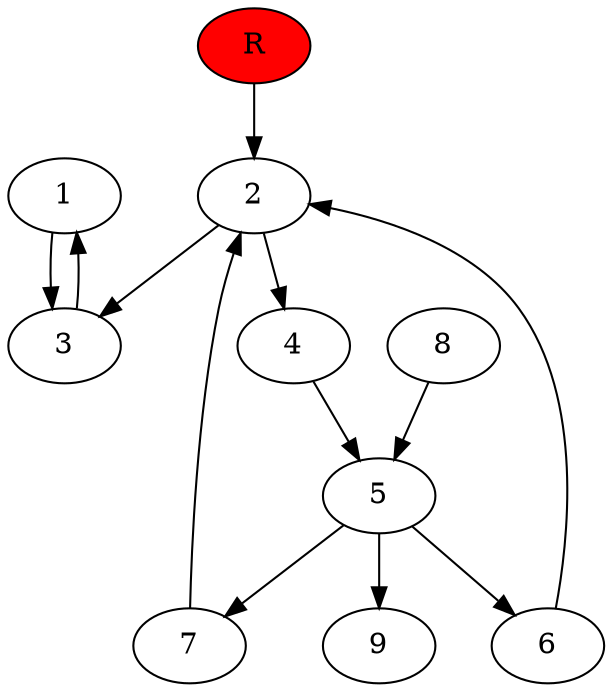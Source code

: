 digraph prb7109 {
	1
	2
	3
	4
	5
	6
	7
	8
	R [fillcolor="#ff0000" style=filled]
	1 -> 3
	2 -> 3
	2 -> 4
	3 -> 1
	4 -> 5
	5 -> 6
	5 -> 7
	5 -> 9
	6 -> 2
	7 -> 2
	8 -> 5
	R -> 2
}
